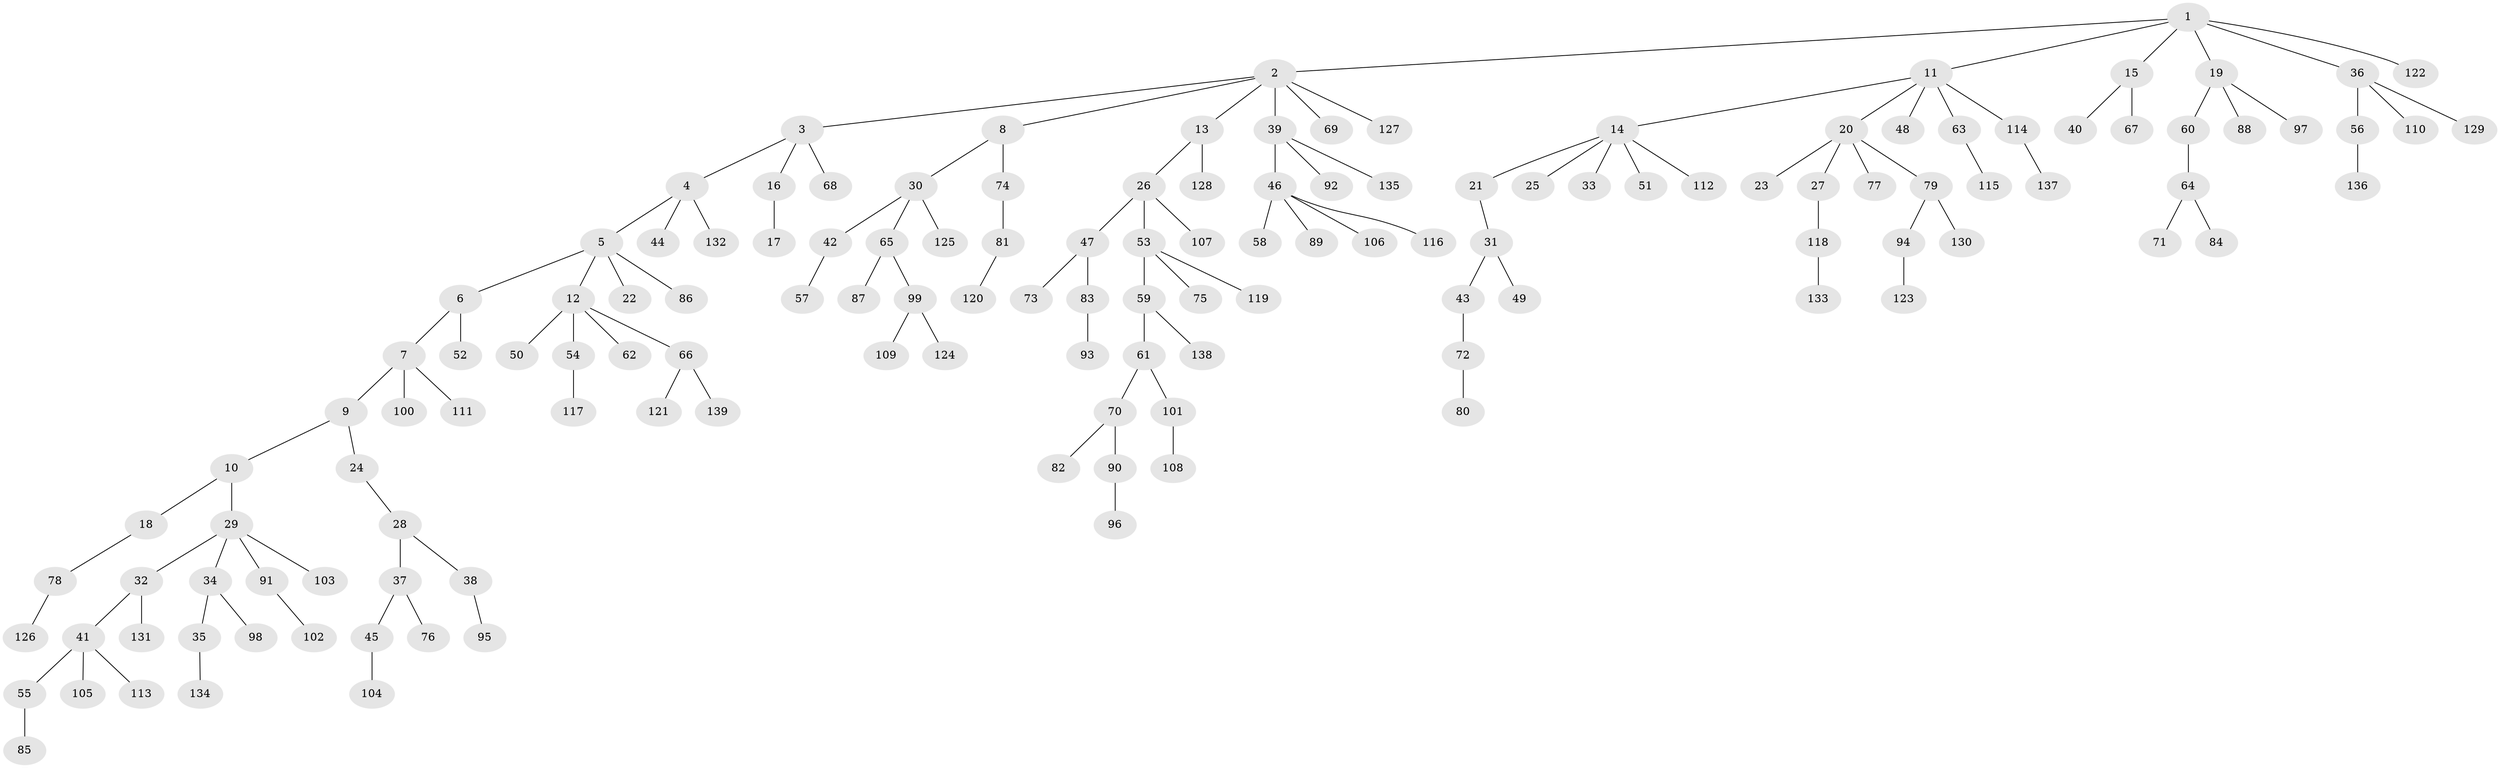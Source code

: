 // coarse degree distribution, {5: 0.030927835051546393, 6: 0.041237113402061855, 3: 0.14432989690721648, 4: 0.05154639175257732, 2: 0.14432989690721648, 1: 0.5773195876288659, 7: 0.010309278350515464}
// Generated by graph-tools (version 1.1) at 2025/24/03/03/25 07:24:06]
// undirected, 139 vertices, 138 edges
graph export_dot {
graph [start="1"]
  node [color=gray90,style=filled];
  1;
  2;
  3;
  4;
  5;
  6;
  7;
  8;
  9;
  10;
  11;
  12;
  13;
  14;
  15;
  16;
  17;
  18;
  19;
  20;
  21;
  22;
  23;
  24;
  25;
  26;
  27;
  28;
  29;
  30;
  31;
  32;
  33;
  34;
  35;
  36;
  37;
  38;
  39;
  40;
  41;
  42;
  43;
  44;
  45;
  46;
  47;
  48;
  49;
  50;
  51;
  52;
  53;
  54;
  55;
  56;
  57;
  58;
  59;
  60;
  61;
  62;
  63;
  64;
  65;
  66;
  67;
  68;
  69;
  70;
  71;
  72;
  73;
  74;
  75;
  76;
  77;
  78;
  79;
  80;
  81;
  82;
  83;
  84;
  85;
  86;
  87;
  88;
  89;
  90;
  91;
  92;
  93;
  94;
  95;
  96;
  97;
  98;
  99;
  100;
  101;
  102;
  103;
  104;
  105;
  106;
  107;
  108;
  109;
  110;
  111;
  112;
  113;
  114;
  115;
  116;
  117;
  118;
  119;
  120;
  121;
  122;
  123;
  124;
  125;
  126;
  127;
  128;
  129;
  130;
  131;
  132;
  133;
  134;
  135;
  136;
  137;
  138;
  139;
  1 -- 2;
  1 -- 11;
  1 -- 15;
  1 -- 19;
  1 -- 36;
  1 -- 122;
  2 -- 3;
  2 -- 8;
  2 -- 13;
  2 -- 39;
  2 -- 69;
  2 -- 127;
  3 -- 4;
  3 -- 16;
  3 -- 68;
  4 -- 5;
  4 -- 44;
  4 -- 132;
  5 -- 6;
  5 -- 12;
  5 -- 22;
  5 -- 86;
  6 -- 7;
  6 -- 52;
  7 -- 9;
  7 -- 100;
  7 -- 111;
  8 -- 30;
  8 -- 74;
  9 -- 10;
  9 -- 24;
  10 -- 18;
  10 -- 29;
  11 -- 14;
  11 -- 20;
  11 -- 48;
  11 -- 63;
  11 -- 114;
  12 -- 50;
  12 -- 54;
  12 -- 62;
  12 -- 66;
  13 -- 26;
  13 -- 128;
  14 -- 21;
  14 -- 25;
  14 -- 33;
  14 -- 51;
  14 -- 112;
  15 -- 40;
  15 -- 67;
  16 -- 17;
  18 -- 78;
  19 -- 60;
  19 -- 88;
  19 -- 97;
  20 -- 23;
  20 -- 27;
  20 -- 77;
  20 -- 79;
  21 -- 31;
  24 -- 28;
  26 -- 47;
  26 -- 53;
  26 -- 107;
  27 -- 118;
  28 -- 37;
  28 -- 38;
  29 -- 32;
  29 -- 34;
  29 -- 91;
  29 -- 103;
  30 -- 42;
  30 -- 65;
  30 -- 125;
  31 -- 43;
  31 -- 49;
  32 -- 41;
  32 -- 131;
  34 -- 35;
  34 -- 98;
  35 -- 134;
  36 -- 56;
  36 -- 110;
  36 -- 129;
  37 -- 45;
  37 -- 76;
  38 -- 95;
  39 -- 46;
  39 -- 92;
  39 -- 135;
  41 -- 55;
  41 -- 105;
  41 -- 113;
  42 -- 57;
  43 -- 72;
  45 -- 104;
  46 -- 58;
  46 -- 89;
  46 -- 106;
  46 -- 116;
  47 -- 73;
  47 -- 83;
  53 -- 59;
  53 -- 75;
  53 -- 119;
  54 -- 117;
  55 -- 85;
  56 -- 136;
  59 -- 61;
  59 -- 138;
  60 -- 64;
  61 -- 70;
  61 -- 101;
  63 -- 115;
  64 -- 71;
  64 -- 84;
  65 -- 87;
  65 -- 99;
  66 -- 121;
  66 -- 139;
  70 -- 82;
  70 -- 90;
  72 -- 80;
  74 -- 81;
  78 -- 126;
  79 -- 94;
  79 -- 130;
  81 -- 120;
  83 -- 93;
  90 -- 96;
  91 -- 102;
  94 -- 123;
  99 -- 109;
  99 -- 124;
  101 -- 108;
  114 -- 137;
  118 -- 133;
}
